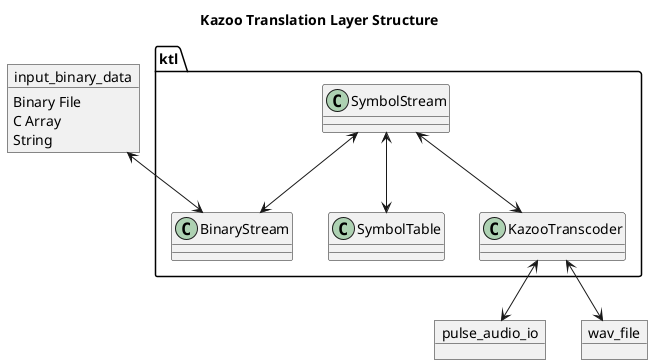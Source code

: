 @startuml ktl_structure

title Kazoo Translation Layer Structure

object input_binary_data
input_binary_data : Binary File
input_binary_data : C Array
input_binary_data : String

object pulse_audio_io
object wav_file

package ktl {
  class BinaryStream {}
  class SymbolStream {}
  class SymbolTable {}
  class KazooTranscoder {}

  ' interface SymbolModel {
  '   +getSymbolValue(token) const
  '   +getSymbolToken(value) const

  '   -const map<token, value>
  '   -const map<value, token>
  ' }

  input_binary_data <--> BinaryStream
  SymbolStream <--> BinaryStream
  SymbolStream <--> KazooTranscoder
  SymbolStream <--> SymbolTable
  KazooTranscoder <--> pulse_audio_io
  KazooTranscoder <--> wav_file
}

@enduml